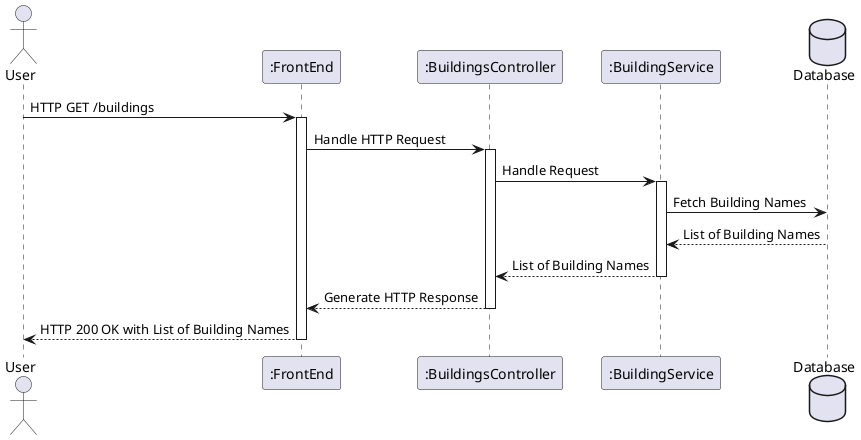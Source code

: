 @startuml
actor "User" as user
participant ":FrontEnd" as frontend
participant ":BuildingsController" as controller
participant ":BuildingService" as service
database "Database" as db

user -> frontend: HTTP GET /buildings
activate frontend
frontend -> controller: Handle HTTP Request
activate controller
controller -> service: Handle Request
activate service
service -> db: Fetch Building Names
db --> service: List of Building Names
service --> controller: List of Building Names
deactivate service
controller --> frontend: Generate HTTP Response
deactivate controller
frontend --> user: HTTP 200 OK with List of Building Names
deactivate frontend
@enduml

